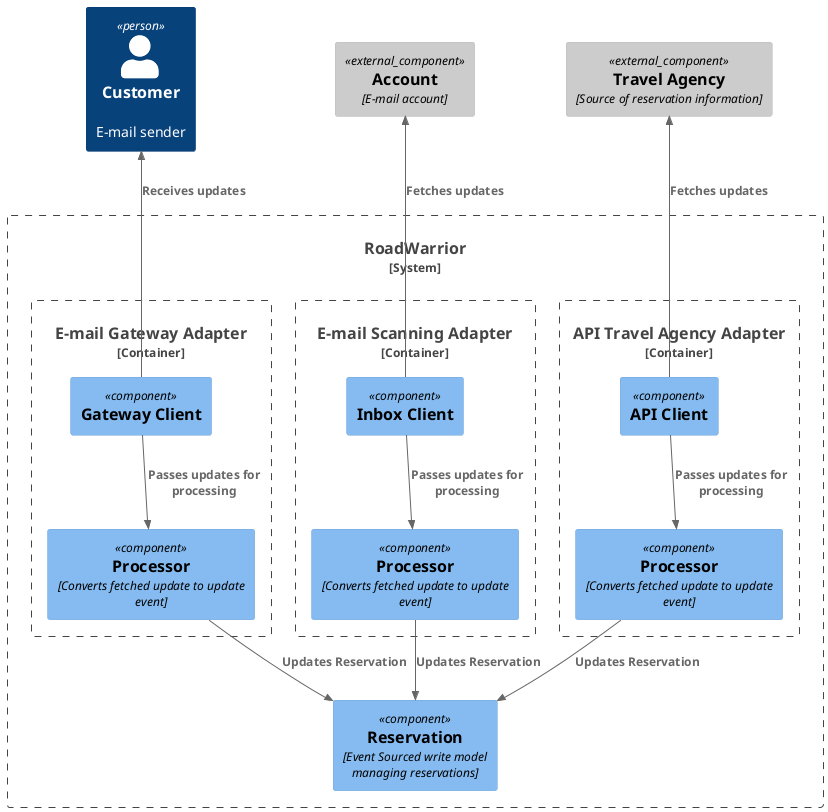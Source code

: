 @startuml
!include <c4/C4_Component.puml>

System_Boundary(roadwarrior, "RoadWarrior") {

    Container_Boundary(adapter_api, "API Travel Agency Adapter") {
        Component(api_cli, "API Client", "")
        Component(api_processor, "Processor", "Converts fetched update to update event")
    }

    Container_Boundary(adapter_mail, "E-mail Scanning Adapter") {
        Component(mail_cli, "Inbox Client", "")
        Component(mail_processor, "Processor", "Converts fetched update to update event")
    }

    Container_Boundary(adapter_gateway, "E-mail Gateway Adapter") {
        Component(gateway_cli, "Gateway Client", "")
        Component(gateway_processor, "Processor", "Converts fetched update to update event")
    }

    Component(reservation, "Reservation", "Event Sourced write model managing reservations")
}

Component_Ext(api, "Travel Agency", "Source of reservation information")
Component_Ext(mail, "Account", "E-mail account")
Person(sender, "Customer", "E-mail sender")

Rel_U(api_cli, api, "Fetches updates")
Rel(api_cli, api_processor, "Passes updates for processing")
Rel(api_processor, reservation, "Updates Reservation")

Rel_U(mail_cli, mail, "Fetches updates")
Rel(mail_cli, mail_processor, "Passes updates for processing")
Rel(mail_processor, reservation, "Updates Reservation")

Rel_U(gateway_cli, sender, "Receives updates")
Rel(gateway_cli, gateway_processor, "Passes updates for processing")
Rel(gateway_processor, reservation, "Updates Reservation")

@enduml
